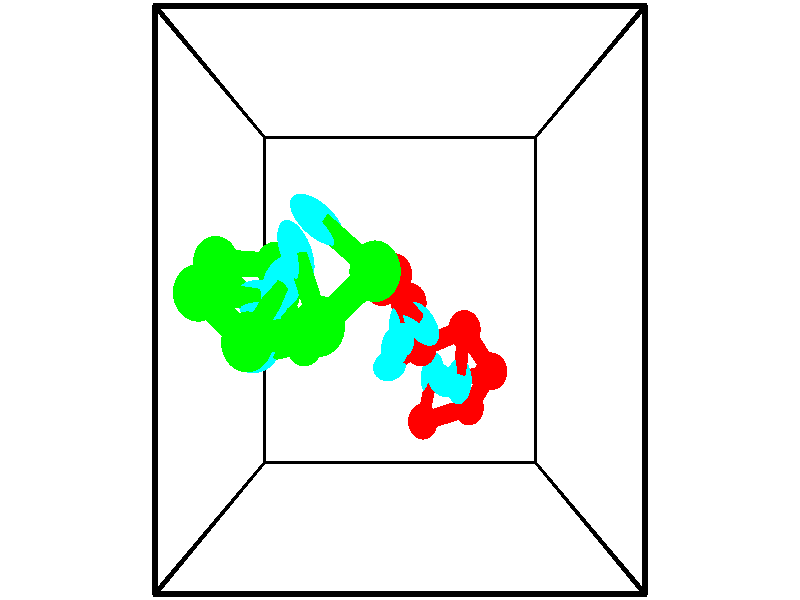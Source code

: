 // switches for output
#declare DRAW_BASES = 1; // possible values are 0, 1; only relevant for DNA ribbons
#declare DRAW_BASES_TYPE = 3; // possible values are 1, 2, 3; only relevant for DNA ribbons
#declare DRAW_FOG = 0; // set to 1 to enable fog

#include "colors.inc"

#include "transforms.inc"
background { rgb <1, 1, 1>}

#default {
   normal{
       ripples 0.25
       frequency 0.20
       turbulence 0.2
       lambda 5
   }
	finish {
		phong 0.1
		phong_size 40.
	}
}

// original window dimensions: 1024x640


// camera settings

camera {
	sky <-0, 1, 0>
	up <-0, 1, 0>
	right 1.6 * <1, 0, 0>
	location <2.5, 2.5, 11.1562>
	look_at <2.5, 2.5, 2.5>
	direction <0, 0, -8.6562>
	angle 67.0682
}


# declare cpy_camera_pos = <2.5, 2.5, 11.1562>;
# if (DRAW_FOG = 1)
fog {
	fog_type 2
	up vnormalize(cpy_camera_pos)
	color rgbt<1,1,1,0.3>
	distance 1e-5
	fog_alt 3e-3
	fog_offset 4
}
# end


// LIGHTS

# declare lum = 6;
global_settings {
	ambient_light rgb lum * <0.05, 0.05, 0.05>
	max_trace_level 15
}# declare cpy_direct_light_amount = 0.25;
light_source
{	1000 * <-1, -1, 1>,
	rgb lum * cpy_direct_light_amount
	parallel
}

light_source
{	1000 * <1, 1, -1>,
	rgb lum * cpy_direct_light_amount
	parallel
}

// strand 0

// nucleotide -1

// particle -1
sphere {
	<2.271260, 2.686997, 3.476064> 0.250000
	pigment { color rgbt <1,0,0,0> }
	no_shadow
}
cylinder {
	<2.560547, 2.432777, 3.367964>,  <2.734119, 2.280246, 3.303103>, 0.100000
	pigment { color rgbt <1,0,0,0> }
	no_shadow
}
cylinder {
	<2.560547, 2.432777, 3.367964>,  <2.271260, 2.686997, 3.476064>, 0.100000
	pigment { color rgbt <1,0,0,0> }
	no_shadow
}

// particle -1
sphere {
	<2.560547, 2.432777, 3.367964> 0.100000
	pigment { color rgbt <1,0,0,0> }
	no_shadow
}
sphere {
	0, 1
	scale<0.080000,0.200000,0.300000>
	matrix <-0.529357, -0.258812, -0.807959,
		0.443554, 0.727388, -0.523609,
		0.723216, -0.635549, -0.270251,
		2.777512, 2.242113, 3.286888>
	pigment { color rgbt <0,1,1,0> }
	no_shadow
}
cylinder {
	<2.419558, 2.797691, 2.677079>,  <2.271260, 2.686997, 3.476064>, 0.130000
	pigment { color rgbt <1,0,0,0> }
	no_shadow
}

// nucleotide -1

// particle -1
sphere {
	<2.419558, 2.797691, 2.677079> 0.250000
	pigment { color rgbt <1,0,0,0> }
	no_shadow
}
cylinder {
	<2.479847, 2.429314, 2.820827>,  <2.516021, 2.208287, 2.907076>, 0.100000
	pigment { color rgbt <1,0,0,0> }
	no_shadow
}
cylinder {
	<2.479847, 2.429314, 2.820827>,  <2.419558, 2.797691, 2.677079>, 0.100000
	pigment { color rgbt <1,0,0,0> }
	no_shadow
}

// particle -1
sphere {
	<2.479847, 2.429314, 2.820827> 0.100000
	pigment { color rgbt <1,0,0,0> }
	no_shadow
}
sphere {
	0, 1
	scale<0.080000,0.200000,0.300000>
	matrix <-0.596206, -0.374653, -0.710052,
		0.788556, -0.107238, -0.605541,
		0.150723, -0.920943, 0.359371,
		2.525064, 2.153031, 2.928639>
	pigment { color rgbt <0,1,1,0> }
	no_shadow
}
cylinder {
	<2.648519, 2.463689, 2.107038>,  <2.419558, 2.797691, 2.677079>, 0.130000
	pigment { color rgbt <1,0,0,0> }
	no_shadow
}

// nucleotide -1

// particle -1
sphere {
	<2.648519, 2.463689, 2.107038> 0.250000
	pigment { color rgbt <1,0,0,0> }
	no_shadow
}
cylinder {
	<2.527523, 2.171642, 2.352127>,  <2.454925, 1.996414, 2.499181>, 0.100000
	pigment { color rgbt <1,0,0,0> }
	no_shadow
}
cylinder {
	<2.527523, 2.171642, 2.352127>,  <2.648519, 2.463689, 2.107038>, 0.100000
	pigment { color rgbt <1,0,0,0> }
	no_shadow
}

// particle -1
sphere {
	<2.527523, 2.171642, 2.352127> 0.100000
	pigment { color rgbt <1,0,0,0> }
	no_shadow
}
sphere {
	0, 1
	scale<0.080000,0.200000,0.300000>
	matrix <-0.295474, -0.539342, -0.788547,
		0.906198, -0.419571, -0.052585,
		-0.302490, -0.730117, 0.612723,
		2.436776, 1.952607, 2.535944>
	pigment { color rgbt <0,1,1,0> }
	no_shadow
}
cylinder {
	<2.827071, 1.883561, 1.690705>,  <2.648519, 2.463689, 2.107038>, 0.130000
	pigment { color rgbt <1,0,0,0> }
	no_shadow
}

// nucleotide -1

// particle -1
sphere {
	<2.827071, 1.883561, 1.690705> 0.250000
	pigment { color rgbt <1,0,0,0> }
	no_shadow
}
cylinder {
	<2.552916, 1.768517, 1.958294>,  <2.388422, 1.699490, 2.118847>, 0.100000
	pigment { color rgbt <1,0,0,0> }
	no_shadow
}
cylinder {
	<2.552916, 1.768517, 1.958294>,  <2.827071, 1.883561, 1.690705>, 0.100000
	pigment { color rgbt <1,0,0,0> }
	no_shadow
}

// particle -1
sphere {
	<2.552916, 1.768517, 1.958294> 0.100000
	pigment { color rgbt <1,0,0,0> }
	no_shadow
}
sphere {
	0, 1
	scale<0.080000,0.200000,0.300000>
	matrix <-0.380235, -0.642140, -0.665641,
		0.621018, -0.710589, 0.330756,
		-0.685389, -0.287610, 0.668971,
		2.347299, 1.682233, 2.158985>
	pigment { color rgbt <0,1,1,0> }
	no_shadow
}
cylinder {
	<3.498558, 2.119786, 1.790347>,  <2.827071, 1.883561, 1.690705>, 0.130000
	pigment { color rgbt <1,0,0,0> }
	no_shadow
}

// nucleotide -1

// particle -1
sphere {
	<3.498558, 2.119786, 1.790347> 0.250000
	pigment { color rgbt <1,0,0,0> }
	no_shadow
}
cylinder {
	<3.435589, 1.755890, 1.944018>,  <3.397808, 1.537553, 2.036221>, 0.100000
	pigment { color rgbt <1,0,0,0> }
	no_shadow
}
cylinder {
	<3.435589, 1.755890, 1.944018>,  <3.498558, 2.119786, 1.790347>, 0.100000
	pigment { color rgbt <1,0,0,0> }
	no_shadow
}

// particle -1
sphere {
	<3.435589, 1.755890, 1.944018> 0.100000
	pigment { color rgbt <1,0,0,0> }
	no_shadow
}
sphere {
	0, 1
	scale<0.080000,0.200000,0.300000>
	matrix <-0.254065, -0.338624, -0.905972,
		0.954290, -0.240226, -0.177826,
		-0.157422, -0.909739, 0.384179,
		3.388362, 1.482968, 2.059272>
	pigment { color rgbt <0,1,1,0> }
	no_shadow
}
cylinder {
	<3.966810, 1.547804, 1.469223>,  <3.498558, 2.119786, 1.790347>, 0.130000
	pigment { color rgbt <1,0,0,0> }
	no_shadow
}

// nucleotide -1

// particle -1
sphere {
	<3.966810, 1.547804, 1.469223> 0.250000
	pigment { color rgbt <1,0,0,0> }
	no_shadow
}
cylinder {
	<3.595535, 1.486794, 1.604989>,  <3.372770, 1.450187, 1.686449>, 0.100000
	pigment { color rgbt <1,0,0,0> }
	no_shadow
}
cylinder {
	<3.595535, 1.486794, 1.604989>,  <3.966810, 1.547804, 1.469223>, 0.100000
	pigment { color rgbt <1,0,0,0> }
	no_shadow
}

// particle -1
sphere {
	<3.595535, 1.486794, 1.604989> 0.100000
	pigment { color rgbt <1,0,0,0> }
	no_shadow
}
sphere {
	0, 1
	scale<0.080000,0.200000,0.300000>
	matrix <-0.350983, 0.055867, -0.934714,
		0.123613, -0.986718, -0.105391,
		-0.928187, -0.152533, 0.339415,
		3.317079, 1.441035, 1.706814>
	pigment { color rgbt <0,1,1,0> }
	no_shadow
}
cylinder {
	<3.651547, 1.002414, 1.036034>,  <3.966810, 1.547804, 1.469223>, 0.130000
	pigment { color rgbt <1,0,0,0> }
	no_shadow
}

// nucleotide -1

// particle -1
sphere {
	<3.651547, 1.002414, 1.036034> 0.250000
	pigment { color rgbt <1,0,0,0> }
	no_shadow
}
cylinder {
	<3.377522, 1.239464, 1.205495>,  <3.213106, 1.381694, 1.307172>, 0.100000
	pigment { color rgbt <1,0,0,0> }
	no_shadow
}
cylinder {
	<3.377522, 1.239464, 1.205495>,  <3.651547, 1.002414, 1.036034>, 0.100000
	pigment { color rgbt <1,0,0,0> }
	no_shadow
}

// particle -1
sphere {
	<3.377522, 1.239464, 1.205495> 0.100000
	pigment { color rgbt <1,0,0,0> }
	no_shadow
}
sphere {
	0, 1
	scale<0.080000,0.200000,0.300000>
	matrix <-0.441514, 0.124806, -0.888532,
		-0.579441, -0.795750, 0.176152,
		-0.685064, 0.592626, 0.423653,
		3.172002, 1.417251, 1.332591>
	pigment { color rgbt <0,1,1,0> }
	no_shadow
}
cylinder {
	<2.885949, 0.785158, 0.936314>,  <3.651547, 1.002414, 1.036034>, 0.130000
	pigment { color rgbt <1,0,0,0> }
	no_shadow
}

// nucleotide -1

// particle -1
sphere {
	<2.885949, 0.785158, 0.936314> 0.250000
	pigment { color rgbt <1,0,0,0> }
	no_shadow
}
cylinder {
	<2.974552, 1.174412, 0.961437>,  <3.027714, 1.407964, 0.976511>, 0.100000
	pigment { color rgbt <1,0,0,0> }
	no_shadow
}
cylinder {
	<2.974552, 1.174412, 0.961437>,  <2.885949, 0.785158, 0.936314>, 0.100000
	pigment { color rgbt <1,0,0,0> }
	no_shadow
}

// particle -1
sphere {
	<2.974552, 1.174412, 0.961437> 0.100000
	pigment { color rgbt <1,0,0,0> }
	no_shadow
}
sphere {
	0, 1
	scale<0.080000,0.200000,0.300000>
	matrix <-0.387791, 0.147000, -0.909950,
		-0.894736, 0.177205, 0.409934,
		0.221508, 0.973134, 0.062808,
		3.041004, 1.466352, 0.980279>
	pigment { color rgbt <0,1,1,0> }
	no_shadow
}
// strand 1

// nucleotide -1

// particle -1
sphere {
	<1.164383, 1.977536, 2.706412> 0.250000
	pigment { color rgbt <0,1,0,0> }
	no_shadow
}
cylinder {
	<0.820754, 1.920876, 2.903156>,  <0.614576, 1.886879, 3.021203>, 0.100000
	pigment { color rgbt <0,1,0,0> }
	no_shadow
}
cylinder {
	<0.820754, 1.920876, 2.903156>,  <1.164383, 1.977536, 2.706412>, 0.100000
	pigment { color rgbt <0,1,0,0> }
	no_shadow
}

// particle -1
sphere {
	<0.820754, 1.920876, 2.903156> 0.100000
	pigment { color rgbt <0,1,0,0> }
	no_shadow
}
sphere {
	0, 1
	scale<0.080000,0.200000,0.300000>
	matrix <0.408161, 0.390275, 0.825282,
		-0.308863, 0.909737, -0.277458,
		-0.859074, -0.141652, 0.491861,
		0.563031, 1.878380, 3.050714>
	pigment { color rgbt <0,1,1,0> }
	no_shadow
}
cylinder {
	<0.884289, 2.560686, 2.947976>,  <1.164383, 1.977536, 2.706412>, 0.130000
	pigment { color rgbt <0,1,0,0> }
	no_shadow
}

// nucleotide -1

// particle -1
sphere {
	<0.884289, 2.560686, 2.947976> 0.250000
	pigment { color rgbt <0,1,0,0> }
	no_shadow
}
cylinder {
	<0.787183, 2.259233, 3.192305>,  <0.728919, 2.078362, 3.338902>, 0.100000
	pigment { color rgbt <0,1,0,0> }
	no_shadow
}
cylinder {
	<0.787183, 2.259233, 3.192305>,  <0.884289, 2.560686, 2.947976>, 0.100000
	pigment { color rgbt <0,1,0,0> }
	no_shadow
}

// particle -1
sphere {
	<0.787183, 2.259233, 3.192305> 0.100000
	pigment { color rgbt <0,1,0,0> }
	no_shadow
}
sphere {
	0, 1
	scale<0.080000,0.200000,0.300000>
	matrix <0.373799, 0.508365, 0.775783,
		-0.895176, 0.416658, 0.158294,
		-0.242765, -0.753632, 0.610822,
		0.714354, 2.033144, 3.375551>
	pigment { color rgbt <0,1,1,0> }
	no_shadow
}
cylinder {
	<0.943055, 2.860212, 3.584820>,  <0.884289, 2.560686, 2.947976>, 0.130000
	pigment { color rgbt <0,1,0,0> }
	no_shadow
}

// nucleotide -1

// particle -1
sphere {
	<0.943055, 2.860212, 3.584820> 0.250000
	pigment { color rgbt <0,1,0,0> }
	no_shadow
}
cylinder {
	<0.850882, 2.487137, 3.695812>,  <0.795578, 2.263292, 3.762407>, 0.100000
	pigment { color rgbt <0,1,0,0> }
	no_shadow
}
cylinder {
	<0.850882, 2.487137, 3.695812>,  <0.943055, 2.860212, 3.584820>, 0.100000
	pigment { color rgbt <0,1,0,0> }
	no_shadow
}

// particle -1
sphere {
	<0.850882, 2.487137, 3.695812> 0.100000
	pigment { color rgbt <0,1,0,0> }
	no_shadow
}
sphere {
	0, 1
	scale<0.080000,0.200000,0.300000>
	matrix <0.235034, 0.223363, 0.945975,
		-0.944277, 0.283201, 0.167744,
		-0.230433, -0.932688, 0.277478,
		0.781752, 2.207330, 3.779055>
	pigment { color rgbt <0,1,1,0> }
	no_shadow
}
cylinder {
	<0.386831, 2.861496, 4.220477>,  <0.943055, 2.860212, 3.584820>, 0.130000
	pigment { color rgbt <0,1,0,0> }
	no_shadow
}

// nucleotide -1

// particle -1
sphere {
	<0.386831, 2.861496, 4.220477> 0.250000
	pigment { color rgbt <0,1,0,0> }
	no_shadow
}
cylinder {
	<0.670172, 2.581701, 4.182632>,  <0.840178, 2.413824, 4.159925>, 0.100000
	pigment { color rgbt <0,1,0,0> }
	no_shadow
}
cylinder {
	<0.670172, 2.581701, 4.182632>,  <0.386831, 2.861496, 4.220477>, 0.100000
	pigment { color rgbt <0,1,0,0> }
	no_shadow
}

// particle -1
sphere {
	<0.670172, 2.581701, 4.182632> 0.100000
	pigment { color rgbt <0,1,0,0> }
	no_shadow
}
sphere {
	0, 1
	scale<0.080000,0.200000,0.300000>
	matrix <0.515299, 0.420853, 0.746558,
		-0.482390, -0.577582, 0.658559,
		0.708355, -0.699487, -0.094612,
		0.882679, 2.371855, 4.154249>
	pigment { color rgbt <0,1,1,0> }
	no_shadow
}
cylinder {
	<0.407703, 2.562835, 4.885351>,  <0.386831, 2.861496, 4.220477>, 0.130000
	pigment { color rgbt <0,1,0,0> }
	no_shadow
}

// nucleotide -1

// particle -1
sphere {
	<0.407703, 2.562835, 4.885351> 0.250000
	pigment { color rgbt <0,1,0,0> }
	no_shadow
}
cylinder {
	<0.739029, 2.529200, 4.663784>,  <0.937824, 2.509018, 4.530844>, 0.100000
	pigment { color rgbt <0,1,0,0> }
	no_shadow
}
cylinder {
	<0.739029, 2.529200, 4.663784>,  <0.407703, 2.562835, 4.885351>, 0.100000
	pigment { color rgbt <0,1,0,0> }
	no_shadow
}

// particle -1
sphere {
	<0.739029, 2.529200, 4.663784> 0.100000
	pigment { color rgbt <0,1,0,0> }
	no_shadow
}
sphere {
	0, 1
	scale<0.080000,0.200000,0.300000>
	matrix <0.522985, 0.470661, 0.710609,
		0.200953, -0.878298, 0.433833,
		0.828315, -0.084089, -0.553917,
		0.987523, 2.503973, 4.497609>
	pigment { color rgbt <0,1,1,0> }
	no_shadow
}
cylinder {
	<0.993947, 2.155839, 5.195601>,  <0.407703, 2.562835, 4.885351>, 0.130000
	pigment { color rgbt <0,1,0,0> }
	no_shadow
}

// nucleotide -1

// particle -1
sphere {
	<0.993947, 2.155839, 5.195601> 0.250000
	pigment { color rgbt <0,1,0,0> }
	no_shadow
}
cylinder {
	<1.148571, 2.437439, 4.957288>,  <1.241345, 2.606399, 4.814300>, 0.100000
	pigment { color rgbt <0,1,0,0> }
	no_shadow
}
cylinder {
	<1.148571, 2.437439, 4.957288>,  <0.993947, 2.155839, 5.195601>, 0.100000
	pigment { color rgbt <0,1,0,0> }
	no_shadow
}

// particle -1
sphere {
	<1.148571, 2.437439, 4.957288> 0.100000
	pigment { color rgbt <0,1,0,0> }
	no_shadow
}
sphere {
	0, 1
	scale<0.080000,0.200000,0.300000>
	matrix <0.553110, 0.339965, 0.760588,
		0.737998, -0.623545, -0.257973,
		0.386559, 0.703999, -0.595782,
		1.264539, 2.648639, 4.778553>
	pigment { color rgbt <0,1,1,0> }
	no_shadow
}
cylinder {
	<1.708434, 2.284745, 5.219054>,  <0.993947, 2.155839, 5.195601>, 0.130000
	pigment { color rgbt <0,1,0,0> }
	no_shadow
}

// nucleotide -1

// particle -1
sphere {
	<1.708434, 2.284745, 5.219054> 0.250000
	pigment { color rgbt <0,1,0,0> }
	no_shadow
}
cylinder {
	<1.559946, 2.642748, 5.120134>,  <1.470853, 2.857550, 5.060782>, 0.100000
	pigment { color rgbt <0,1,0,0> }
	no_shadow
}
cylinder {
	<1.559946, 2.642748, 5.120134>,  <1.708434, 2.284745, 5.219054>, 0.100000
	pigment { color rgbt <0,1,0,0> }
	no_shadow
}

// particle -1
sphere {
	<1.559946, 2.642748, 5.120134> 0.100000
	pigment { color rgbt <0,1,0,0> }
	no_shadow
}
sphere {
	0, 1
	scale<0.080000,0.200000,0.300000>
	matrix <0.675906, 0.443072, 0.588930,
		0.636668, 0.051472, -0.769418,
		-0.371221, 0.895007, -0.247300,
		1.448579, 2.911250, 5.045944>
	pigment { color rgbt <0,1,1,0> }
	no_shadow
}
cylinder {
	<2.257562, 2.733010, 5.268644>,  <1.708434, 2.284745, 5.219054>, 0.130000
	pigment { color rgbt <0,1,0,0> }
	no_shadow
}

// nucleotide -1

// particle -1
sphere {
	<2.257562, 2.733010, 5.268644> 0.250000
	pigment { color rgbt <0,1,0,0> }
	no_shadow
}
cylinder {
	<1.937203, 2.971849, 5.286691>,  <1.744987, 3.115153, 5.297519>, 0.100000
	pigment { color rgbt <0,1,0,0> }
	no_shadow
}
cylinder {
	<1.937203, 2.971849, 5.286691>,  <2.257562, 2.733010, 5.268644>, 0.100000
	pigment { color rgbt <0,1,0,0> }
	no_shadow
}

// particle -1
sphere {
	<1.937203, 2.971849, 5.286691> 0.100000
	pigment { color rgbt <0,1,0,0> }
	no_shadow
}
sphere {
	0, 1
	scale<0.080000,0.200000,0.300000>
	matrix <0.474586, 0.587011, 0.655886,
		0.365145, 0.546710, -0.753510,
		-0.800898, 0.597099, 0.045116,
		1.696934, 3.150979, 5.300226>
	pigment { color rgbt <0,1,1,0> }
	no_shadow
}
// box output
cylinder {
	<0.000000, 0.000000, 0.000000>,  <5.000000, 0.000000, 0.000000>, 0.025000
	pigment { color rgbt <0,0,0,0> }
	no_shadow
}
cylinder {
	<0.000000, 0.000000, 0.000000>,  <0.000000, 5.000000, 0.000000>, 0.025000
	pigment { color rgbt <0,0,0,0> }
	no_shadow
}
cylinder {
	<0.000000, 0.000000, 0.000000>,  <0.000000, 0.000000, 5.000000>, 0.025000
	pigment { color rgbt <0,0,0,0> }
	no_shadow
}
cylinder {
	<5.000000, 5.000000, 5.000000>,  <0.000000, 5.000000, 5.000000>, 0.025000
	pigment { color rgbt <0,0,0,0> }
	no_shadow
}
cylinder {
	<5.000000, 5.000000, 5.000000>,  <5.000000, 0.000000, 5.000000>, 0.025000
	pigment { color rgbt <0,0,0,0> }
	no_shadow
}
cylinder {
	<5.000000, 5.000000, 5.000000>,  <5.000000, 5.000000, 0.000000>, 0.025000
	pigment { color rgbt <0,0,0,0> }
	no_shadow
}
cylinder {
	<0.000000, 0.000000, 5.000000>,  <0.000000, 5.000000, 5.000000>, 0.025000
	pigment { color rgbt <0,0,0,0> }
	no_shadow
}
cylinder {
	<0.000000, 0.000000, 5.000000>,  <5.000000, 0.000000, 5.000000>, 0.025000
	pigment { color rgbt <0,0,0,0> }
	no_shadow
}
cylinder {
	<5.000000, 5.000000, 0.000000>,  <0.000000, 5.000000, 0.000000>, 0.025000
	pigment { color rgbt <0,0,0,0> }
	no_shadow
}
cylinder {
	<5.000000, 5.000000, 0.000000>,  <5.000000, 0.000000, 0.000000>, 0.025000
	pigment { color rgbt <0,0,0,0> }
	no_shadow
}
cylinder {
	<5.000000, 0.000000, 5.000000>,  <5.000000, 0.000000, 0.000000>, 0.025000
	pigment { color rgbt <0,0,0,0> }
	no_shadow
}
cylinder {
	<0.000000, 5.000000, 0.000000>,  <0.000000, 5.000000, 5.000000>, 0.025000
	pigment { color rgbt <0,0,0,0> }
	no_shadow
}
// end of box output
